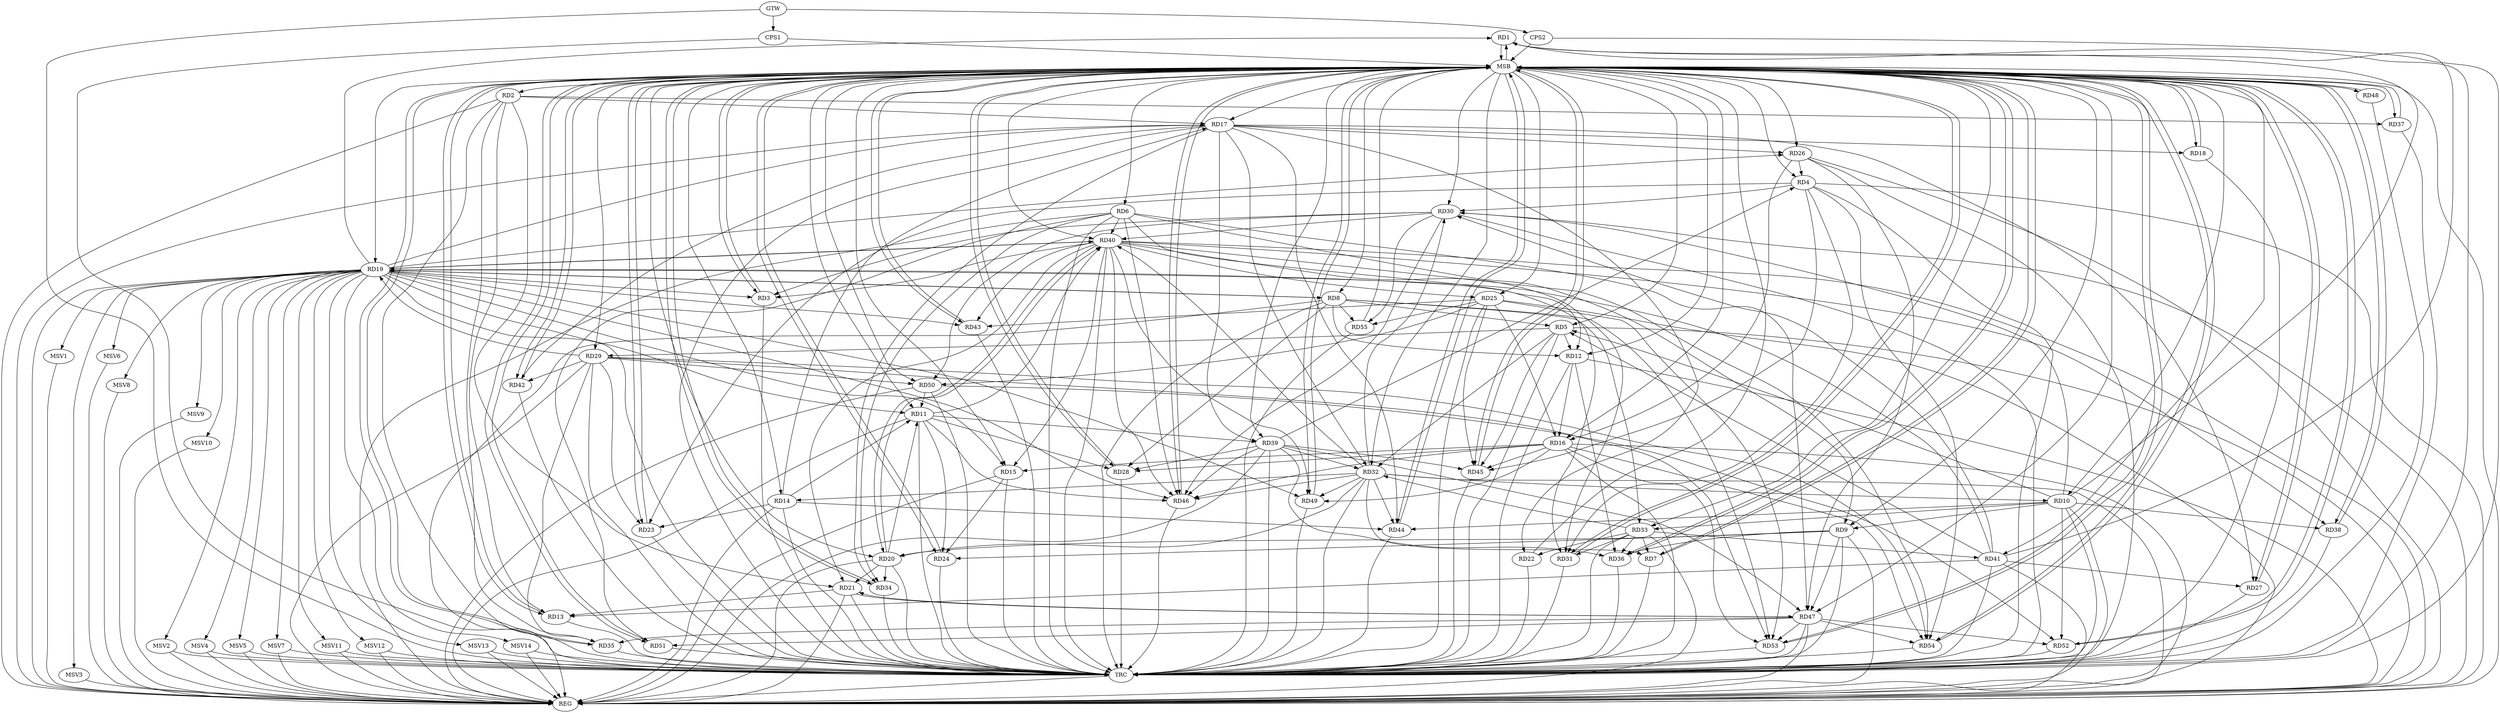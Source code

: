 strict digraph G {
  RD1 [ label="RD1" ];
  RD2 [ label="RD2" ];
  RD3 [ label="RD3" ];
  RD4 [ label="RD4" ];
  RD5 [ label="RD5" ];
  RD6 [ label="RD6" ];
  RD7 [ label="RD7" ];
  RD8 [ label="RD8" ];
  RD9 [ label="RD9" ];
  RD10 [ label="RD10" ];
  RD11 [ label="RD11" ];
  RD12 [ label="RD12" ];
  RD13 [ label="RD13" ];
  RD14 [ label="RD14" ];
  RD15 [ label="RD15" ];
  RD16 [ label="RD16" ];
  RD17 [ label="RD17" ];
  RD18 [ label="RD18" ];
  RD19 [ label="RD19" ];
  RD20 [ label="RD20" ];
  RD21 [ label="RD21" ];
  RD22 [ label="RD22" ];
  RD23 [ label="RD23" ];
  RD24 [ label="RD24" ];
  RD25 [ label="RD25" ];
  RD26 [ label="RD26" ];
  RD27 [ label="RD27" ];
  RD28 [ label="RD28" ];
  RD29 [ label="RD29" ];
  RD30 [ label="RD30" ];
  RD31 [ label="RD31" ];
  RD32 [ label="RD32" ];
  RD33 [ label="RD33" ];
  RD34 [ label="RD34" ];
  RD35 [ label="RD35" ];
  RD36 [ label="RD36" ];
  RD37 [ label="RD37" ];
  RD38 [ label="RD38" ];
  RD39 [ label="RD39" ];
  RD40 [ label="RD40" ];
  RD41 [ label="RD41" ];
  RD42 [ label="RD42" ];
  RD43 [ label="RD43" ];
  RD44 [ label="RD44" ];
  RD45 [ label="RD45" ];
  RD46 [ label="RD46" ];
  RD47 [ label="RD47" ];
  RD48 [ label="RD48" ];
  RD49 [ label="RD49" ];
  RD50 [ label="RD50" ];
  RD51 [ label="RD51" ];
  RD52 [ label="RD52" ];
  RD53 [ label="RD53" ];
  RD54 [ label="RD54" ];
  RD55 [ label="RD55" ];
  CPS1 [ label="CPS1" ];
  CPS2 [ label="CPS2" ];
  GTW [ label="GTW" ];
  REG [ label="REG" ];
  MSB [ label="MSB" ];
  TRC [ label="TRC" ];
  MSV1 [ label="MSV1" ];
  MSV2 [ label="MSV2" ];
  MSV3 [ label="MSV3" ];
  MSV4 [ label="MSV4" ];
  MSV5 [ label="MSV5" ];
  MSV6 [ label="MSV6" ];
  MSV7 [ label="MSV7" ];
  MSV8 [ label="MSV8" ];
  MSV9 [ label="MSV9" ];
  MSV10 [ label="MSV10" ];
  MSV11 [ label="MSV11" ];
  MSV12 [ label="MSV12" ];
  MSV13 [ label="MSV13" ];
  MSV14 [ label="MSV14" ];
  RD10 -> RD1;
  RD19 -> RD1;
  RD41 -> RD1;
  RD2 -> RD13;
  RD2 -> RD17;
  RD2 -> RD21;
  RD2 -> RD35;
  RD2 -> RD37;
  RD19 -> RD3;
  RD30 -> RD3;
  RD40 -> RD3;
  RD4 -> RD23;
  RD26 -> RD4;
  RD4 -> RD30;
  RD4 -> RD31;
  RD39 -> RD4;
  RD4 -> RD45;
  RD4 -> RD54;
  RD8 -> RD5;
  RD10 -> RD5;
  RD5 -> RD12;
  RD5 -> RD29;
  RD5 -> RD32;
  RD41 -> RD5;
  RD5 -> RD45;
  RD6 -> RD9;
  RD6 -> RD12;
  RD6 -> RD34;
  RD6 -> RD40;
  RD6 -> RD46;
  RD6 -> RD47;
  RD6 -> RD51;
  RD32 -> RD7;
  RD33 -> RD7;
  RD8 -> RD12;
  RD8 -> RD19;
  RD19 -> RD8;
  RD8 -> RD28;
  RD8 -> RD33;
  RD8 -> RD53;
  RD8 -> RD55;
  RD10 -> RD9;
  RD9 -> RD20;
  RD9 -> RD24;
  RD9 -> RD36;
  RD9 -> RD47;
  RD10 -> RD30;
  RD32 -> RD10;
  RD10 -> RD33;
  RD10 -> RD38;
  RD10 -> RD44;
  RD10 -> RD52;
  RD14 -> RD11;
  RD19 -> RD11;
  RD20 -> RD11;
  RD11 -> RD24;
  RD11 -> RD28;
  RD11 -> RD39;
  RD11 -> RD40;
  RD11 -> RD46;
  RD50 -> RD11;
  RD12 -> RD16;
  RD12 -> RD36;
  RD21 -> RD13;
  RD41 -> RD13;
  RD14 -> RD17;
  RD14 -> RD23;
  RD32 -> RD14;
  RD14 -> RD44;
  RD16 -> RD15;
  RD19 -> RD15;
  RD15 -> RD24;
  RD40 -> RD15;
  RD25 -> RD16;
  RD26 -> RD16;
  RD16 -> RD28;
  RD16 -> RD45;
  RD16 -> RD46;
  RD16 -> RD49;
  RD16 -> RD53;
  RD16 -> RD54;
  RD17 -> RD18;
  RD19 -> RD17;
  RD17 -> RD22;
  RD17 -> RD26;
  RD17 -> RD27;
  RD17 -> RD32;
  RD17 -> RD34;
  RD17 -> RD39;
  RD17 -> RD42;
  RD17 -> RD44;
  RD19 -> RD26;
  RD29 -> RD19;
  RD19 -> RD31;
  RD19 -> RD40;
  RD40 -> RD19;
  RD41 -> RD19;
  RD19 -> RD43;
  RD19 -> RD46;
  RD19 -> RD49;
  RD20 -> RD21;
  RD32 -> RD20;
  RD20 -> RD34;
  RD20 -> RD40;
  RD40 -> RD20;
  RD40 -> RD21;
  RD21 -> RD47;
  RD47 -> RD21;
  RD33 -> RD22;
  RD29 -> RD23;
  RD40 -> RD25;
  RD25 -> RD43;
  RD25 -> RD45;
  RD25 -> RD50;
  RD25 -> RD53;
  RD25 -> RD55;
  RD26 -> RD47;
  RD41 -> RD27;
  RD39 -> RD28;
  RD29 -> RD35;
  RD29 -> RD42;
  RD29 -> RD50;
  RD29 -> RD53;
  RD29 -> RD54;
  RD32 -> RD30;
  RD30 -> RD40;
  RD41 -> RD30;
  RD30 -> RD46;
  RD30 -> RD50;
  RD30 -> RD55;
  RD33 -> RD31;
  RD40 -> RD31;
  RD33 -> RD32;
  RD39 -> RD32;
  RD32 -> RD40;
  RD32 -> RD44;
  RD32 -> RD46;
  RD32 -> RD49;
  RD33 -> RD36;
  RD33 -> RD41;
  RD47 -> RD35;
  RD39 -> RD36;
  RD40 -> RD38;
  RD39 -> RD45;
  RD39 -> RD46;
  RD39 -> RD47;
  RD40 -> RD43;
  RD40 -> RD46;
  RD40 -> RD49;
  RD40 -> RD54;
  RD47 -> RD51;
  RD47 -> RD52;
  RD47 -> RD53;
  RD47 -> RD54;
  RD50 -> RD52;
  GTW -> CPS1;
  GTW -> CPS2;
  RD2 -> REG;
  RD4 -> REG;
  RD5 -> REG;
  RD6 -> REG;
  RD8 -> REG;
  RD9 -> REG;
  RD10 -> REG;
  RD11 -> REG;
  RD12 -> REG;
  RD14 -> REG;
  RD15 -> REG;
  RD16 -> REG;
  RD17 -> REG;
  RD19 -> REG;
  RD20 -> REG;
  RD21 -> REG;
  RD25 -> REG;
  RD26 -> REG;
  RD29 -> REG;
  RD30 -> REG;
  RD32 -> REG;
  RD33 -> REG;
  RD39 -> REG;
  RD40 -> REG;
  RD41 -> REG;
  RD47 -> REG;
  RD50 -> REG;
  RD1 -> MSB;
  MSB -> RD4;
  MSB -> RD5;
  MSB -> RD29;
  MSB -> RD35;
  MSB -> RD45;
  MSB -> REG;
  RD3 -> MSB;
  MSB -> RD2;
  MSB -> RD7;
  MSB -> RD11;
  MSB -> RD15;
  MSB -> RD16;
  MSB -> RD36;
  MSB -> RD44;
  MSB -> RD49;
  RD7 -> MSB;
  MSB -> RD20;
  MSB -> RD24;
  MSB -> RD26;
  MSB -> RD41;
  RD13 -> MSB;
  MSB -> RD12;
  MSB -> RD14;
  MSB -> RD19;
  MSB -> RD42;
  MSB -> RD50;
  MSB -> RD51;
  MSB -> RD53;
  MSB -> RD54;
  RD18 -> MSB;
  MSB -> RD3;
  MSB -> RD13;
  MSB -> RD34;
  RD22 -> MSB;
  MSB -> RD28;
  RD23 -> MSB;
  MSB -> RD10;
  MSB -> RD17;
  MSB -> RD27;
  MSB -> RD31;
  MSB -> RD33;
  RD24 -> MSB;
  MSB -> RD1;
  MSB -> RD38;
  RD27 -> MSB;
  MSB -> RD32;
  MSB -> RD43;
  RD28 -> MSB;
  MSB -> RD8;
  RD31 -> MSB;
  MSB -> RD9;
  MSB -> RD18;
  RD34 -> MSB;
  RD35 -> MSB;
  MSB -> RD30;
  RD36 -> MSB;
  RD37 -> MSB;
  RD38 -> MSB;
  MSB -> RD25;
  RD42 -> MSB;
  MSB -> RD46;
  RD43 -> MSB;
  MSB -> RD37;
  RD44 -> MSB;
  RD45 -> MSB;
  RD46 -> MSB;
  MSB -> RD23;
  MSB -> RD52;
  RD48 -> MSB;
  RD49 -> MSB;
  MSB -> RD6;
  MSB -> RD40;
  RD51 -> MSB;
  MSB -> RD47;
  RD52 -> MSB;
  RD53 -> MSB;
  RD54 -> MSB;
  MSB -> RD39;
  MSB -> RD48;
  RD55 -> MSB;
  CPS1 -> MSB;
  CPS2 -> MSB;
  RD1 -> TRC;
  RD2 -> TRC;
  RD3 -> TRC;
  RD4 -> TRC;
  RD5 -> TRC;
  RD6 -> TRC;
  RD7 -> TRC;
  RD8 -> TRC;
  RD9 -> TRC;
  RD10 -> TRC;
  RD11 -> TRC;
  RD12 -> TRC;
  RD13 -> TRC;
  RD14 -> TRC;
  RD15 -> TRC;
  RD16 -> TRC;
  RD17 -> TRC;
  RD18 -> TRC;
  RD19 -> TRC;
  RD20 -> TRC;
  RD21 -> TRC;
  RD22 -> TRC;
  RD23 -> TRC;
  RD24 -> TRC;
  RD25 -> TRC;
  RD26 -> TRC;
  RD27 -> TRC;
  RD28 -> TRC;
  RD29 -> TRC;
  RD30 -> TRC;
  RD31 -> TRC;
  RD32 -> TRC;
  RD33 -> TRC;
  RD34 -> TRC;
  RD35 -> TRC;
  RD36 -> TRC;
  RD37 -> TRC;
  RD38 -> TRC;
  RD39 -> TRC;
  RD40 -> TRC;
  RD41 -> TRC;
  RD42 -> TRC;
  RD43 -> TRC;
  RD44 -> TRC;
  RD45 -> TRC;
  RD46 -> TRC;
  RD47 -> TRC;
  RD48 -> TRC;
  RD49 -> TRC;
  RD50 -> TRC;
  RD51 -> TRC;
  RD52 -> TRC;
  RD53 -> TRC;
  RD54 -> TRC;
  RD55 -> TRC;
  CPS1 -> TRC;
  CPS2 -> TRC;
  GTW -> TRC;
  TRC -> REG;
  RD19 -> MSV1;
  MSV1 -> REG;
  RD19 -> MSV2;
  RD19 -> MSV3;
  RD19 -> MSV4;
  RD19 -> MSV5;
  MSV2 -> REG;
  MSV2 -> TRC;
  MSV3 -> REG;
  MSV4 -> REG;
  MSV4 -> TRC;
  MSV5 -> REG;
  MSV5 -> TRC;
  RD19 -> MSV6;
  RD19 -> MSV7;
  MSV6 -> REG;
  MSV7 -> REG;
  MSV7 -> TRC;
  RD19 -> MSV8;
  MSV8 -> REG;
  RD19 -> MSV9;
  RD19 -> MSV10;
  MSV9 -> REG;
  MSV10 -> REG;
  RD19 -> MSV11;
  RD19 -> MSV12;
  MSV11 -> REG;
  MSV11 -> TRC;
  MSV12 -> REG;
  MSV12 -> TRC;
  RD19 -> MSV13;
  RD19 -> MSV14;
  MSV13 -> REG;
  MSV13 -> TRC;
  MSV14 -> REG;
  MSV14 -> TRC;
}
